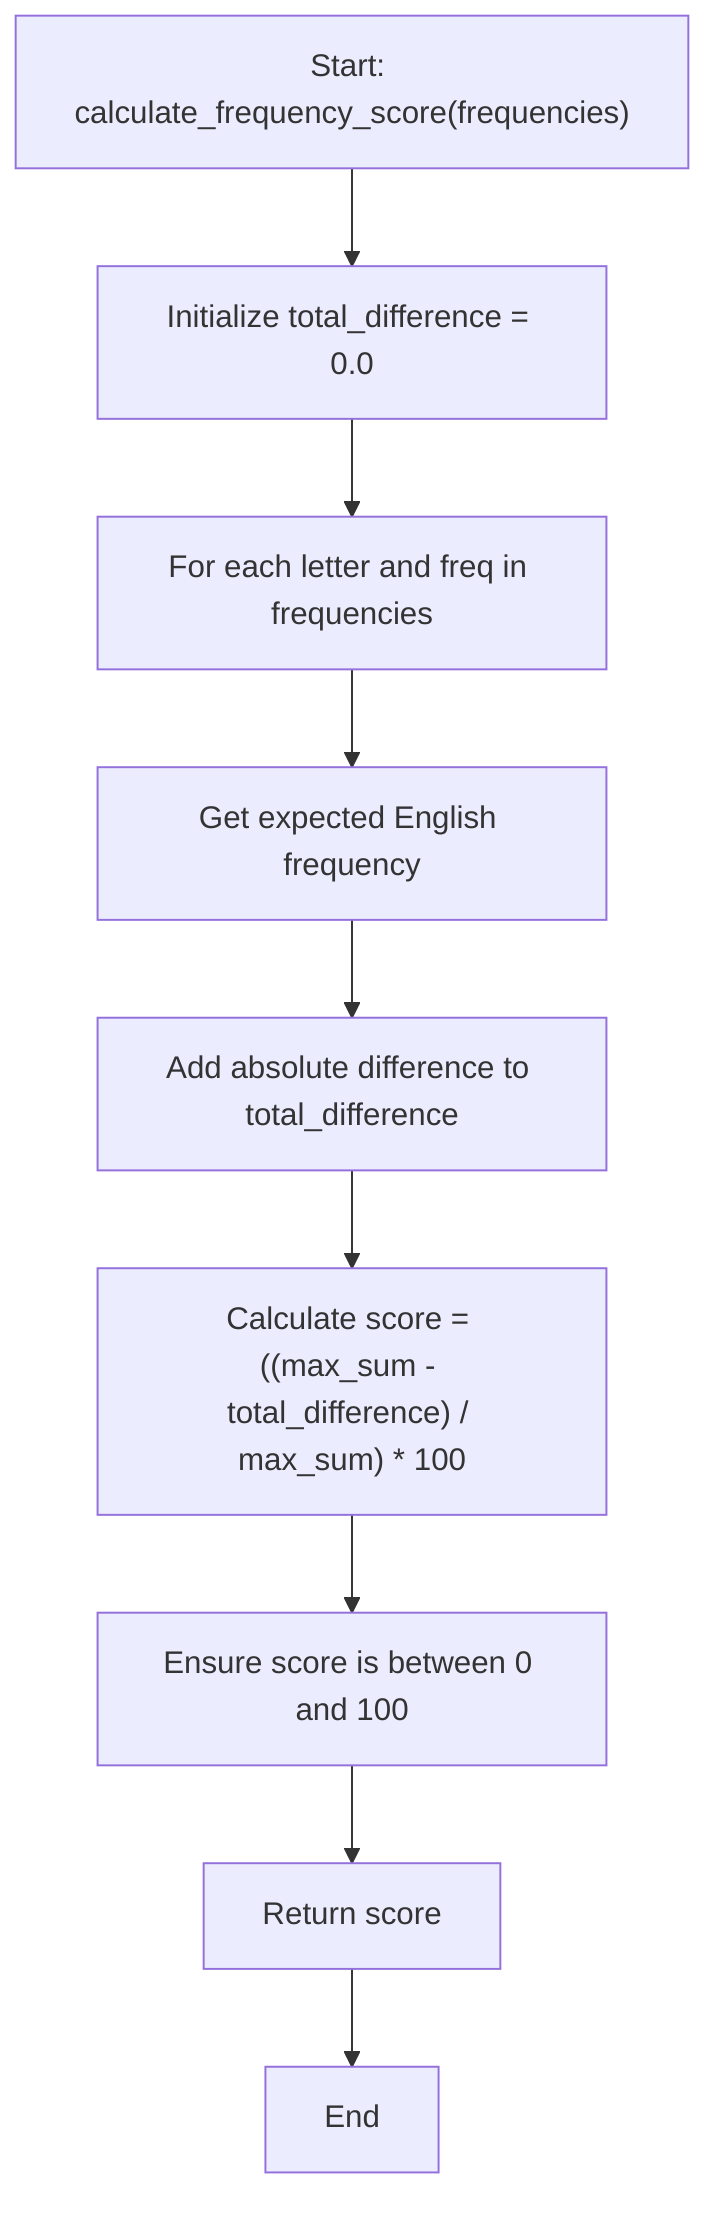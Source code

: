 graph TD;
    A["Start: calculate_frequency_score(frequencies)"] --> B["Initialize total_difference = 0.0"]
    B --> C["For each letter and freq in frequencies"]
    C --> D["Get expected English frequency"]
    D --> E["Add absolute difference to total_difference"]
    E --> F["Calculate score = ((max_sum - total_difference) / max_sum) * 100"]
    F --> G["Ensure score is between 0 and 100"]
    G --> H["Return score"]
    H --> I["End"]